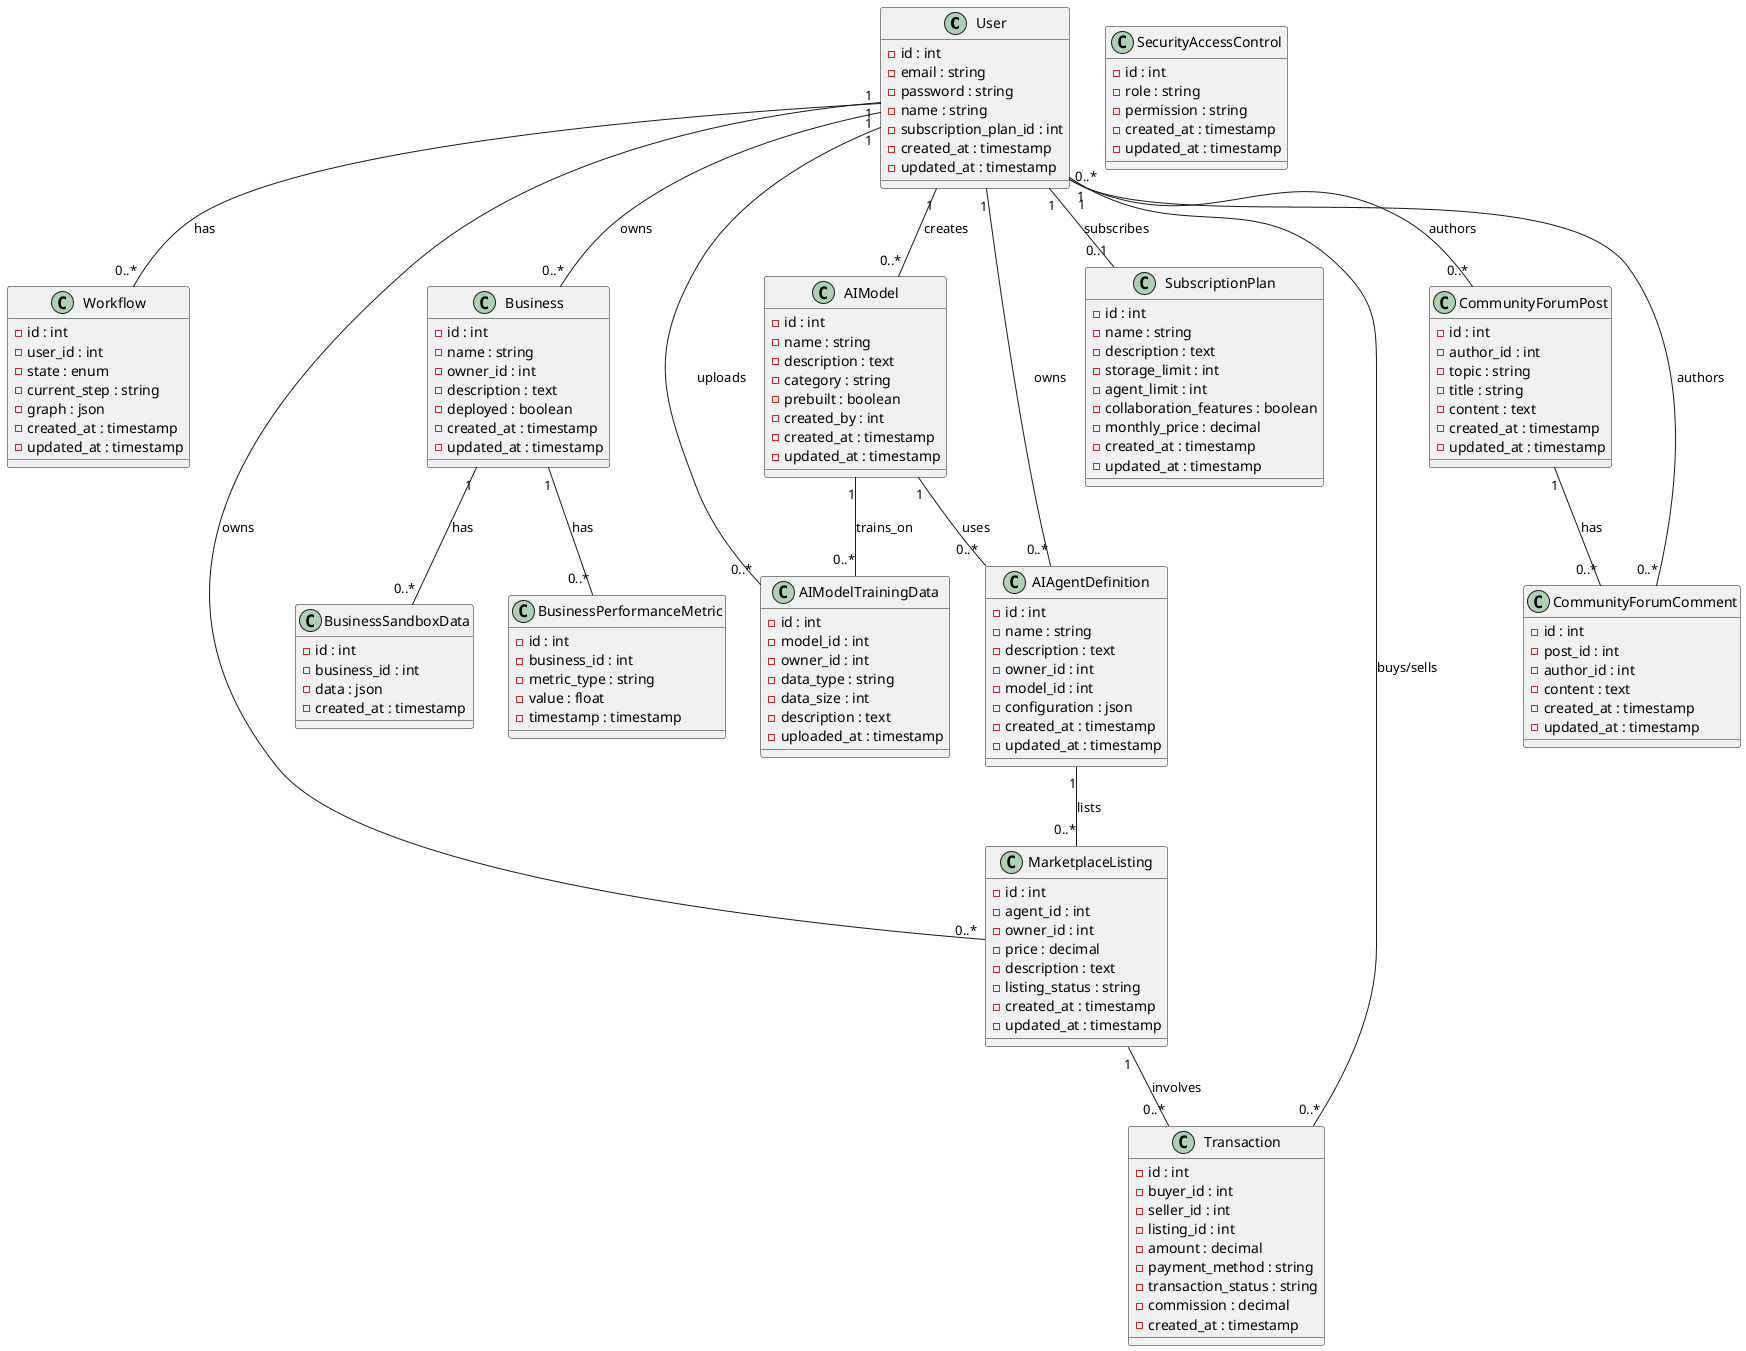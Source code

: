@startuml
'!theme materia-outline

class User {
  - id : int
  - email : string
  - password : string
  - name : string
  - subscription_plan_id : int
  - created_at : timestamp
  - updated_at : timestamp
}

class Workflow {
  - id : int
  - user_id : int
  - state : enum
  - current_step : string
  - graph : json
  - created_at : timestamp
  - updated_at : timestamp
}

class AIModel {
  - id : int
  - name : string
  - description : text
  - category : string
  - prebuilt : boolean
  - created_by : int
  - created_at : timestamp
  - updated_at : timestamp
}

class AIAgentDefinition {
  - id : int
  - name : string
  - description : text
  - owner_id : int
  - model_id : int
  - configuration : json
  - created_at : timestamp
  - updated_at : timestamp
}

class Business {
  - id : int
  - name : string
  - owner_id : int
  - description : text
  - deployed : boolean
  - created_at : timestamp
  - updated_at : timestamp
}

class BusinessSandboxData {
  - id : int
  - business_id : int
  - data : json
  - created_at : timestamp
}

class BusinessPerformanceMetric {
  - id : int
  - business_id : int
  - metric_type : string
  - value : float
  - timestamp : timestamp
}

class MarketplaceListing {
  - id : int
  - agent_id : int
  - owner_id : int
  - price : decimal
  - description : text
  - listing_status : string
  - created_at : timestamp
  - updated_at : timestamp
}

class Transaction {
  - id : int
  - buyer_id : int
  - seller_id : int
  - listing_id : int
  - amount : decimal
  - payment_method : string
  - transaction_status : string
  - commission : decimal
  - created_at : timestamp
}

class SubscriptionPlan {
  - id : int
  - name : string
  - description : text
  - storage_limit : int
  - agent_limit : int
  - collaboration_features : boolean
  - monthly_price : decimal
  - created_at : timestamp
  - updated_at : timestamp
}

class AIModelTrainingData {
  - id : int
  - model_id : int
  - owner_id : int
  - data_type : string
  - data_size : int
  - description : text
  - uploaded_at : timestamp
}

class CommunityForumPost {
  - id : int
  - author_id : int
  - topic : string
  - title : string
  - content : text
  - created_at : timestamp
  - updated_at : timestamp
}

class CommunityForumComment {
  - id : int
  - post_id : int
  - author_id : int
  - content : text
  - created_at : timestamp
  - updated_at : timestamp
}

class SecurityAccessControl {
  - id : int
  - role : string
  - permission : string
  - created_at : timestamp
  - updated_at : timestamp
}

User "1" -- "0..*" Workflow : has
User "1" -- "0..*" AIModel : creates
User "1" -- "0..*" AIAgentDefinition : owns
User "1" -- "0..*" Business : owns
User "1" -- "0..*" MarketplaceListing : owns
User "0..*" -- "0..*" Transaction : buys/sells
User "1" -- "0..*" AIModelTrainingData : uploads
User "1" -- "0..*" CommunityForumPost : authors
User "1" -- "0..*" CommunityForumComment : authors
User "1" -- "0..1" SubscriptionPlan : subscribes

AIModel "1" -- "0..*" AIAgentDefinition : uses
AIModel "1" -- "0..*" AIModelTrainingData : trains_on

AIAgentDefinition "1" -- "0..*" MarketplaceListing : lists

Business "1" -- "0..*" BusinessSandboxData : has
Business "1" -- "0..*" BusinessPerformanceMetric : has

CommunityForumPost "1" -- "0..*" CommunityForumComment : has

MarketplaceListing "1" -- "0..*" Transaction : involves

@enduml
